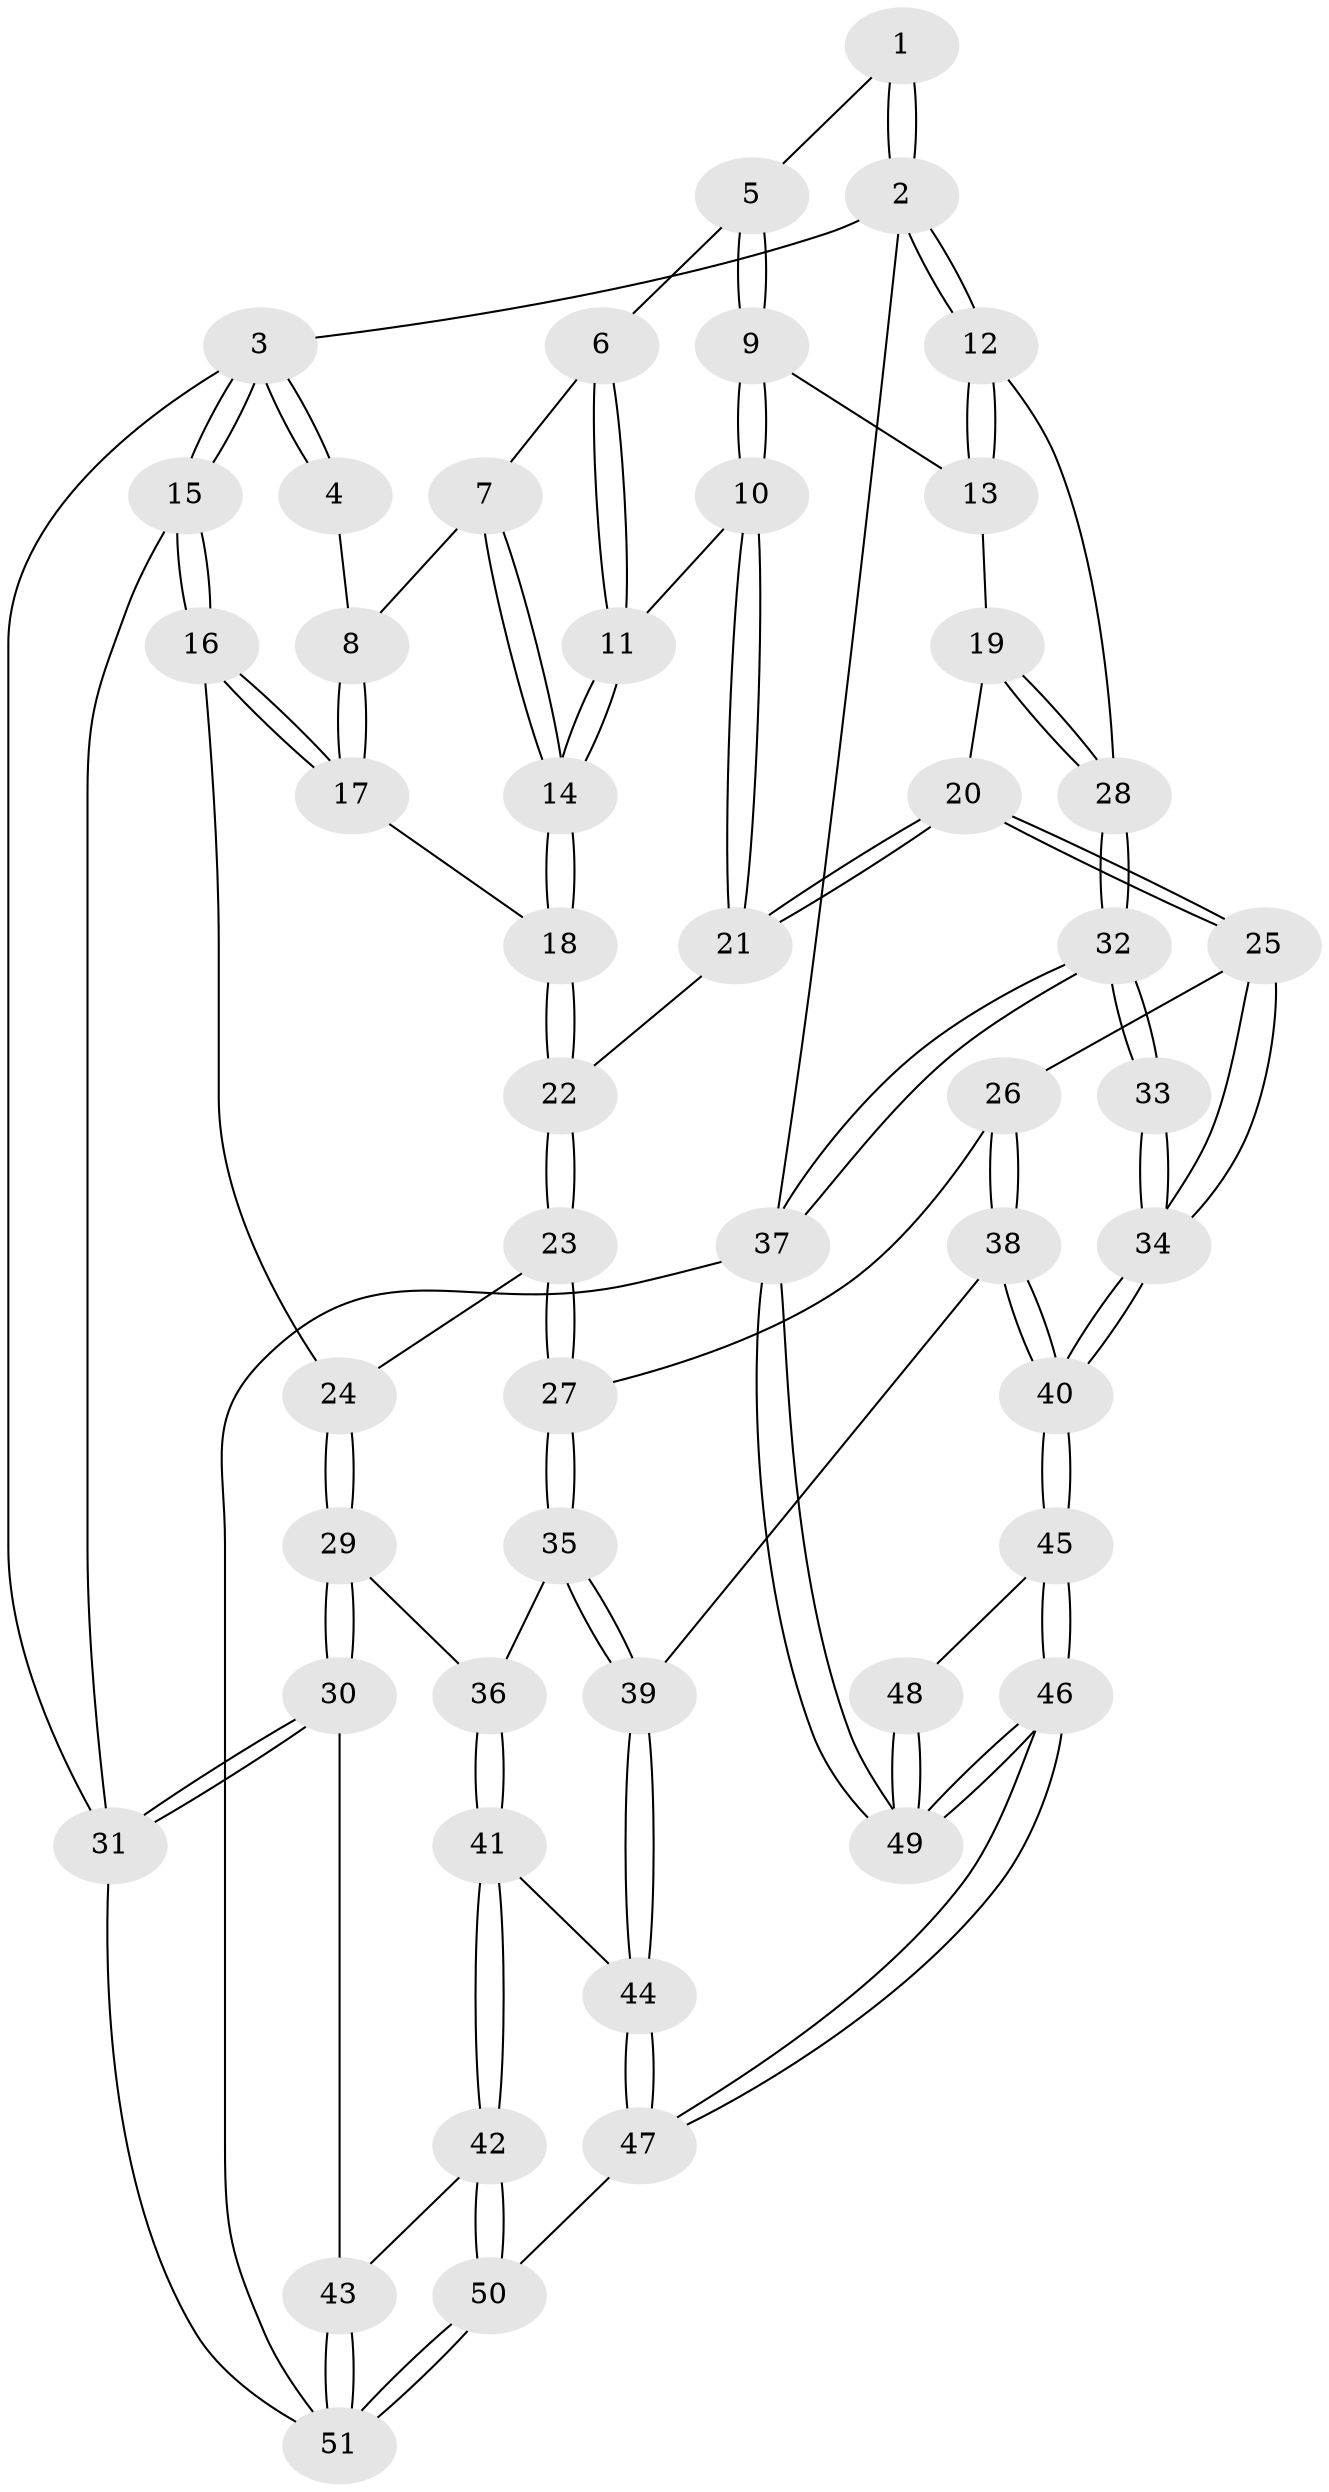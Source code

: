 // coarse degree distribution, {3: 0.14285714285714285, 8: 0.02857142857142857, 6: 0.11428571428571428, 4: 0.45714285714285713, 5: 0.2571428571428571}
// Generated by graph-tools (version 1.1) at 2025/24/03/03/25 07:24:38]
// undirected, 51 vertices, 124 edges
graph export_dot {
graph [start="1"]
  node [color=gray90,style=filled];
  1 [pos="+0.6295754902583839+0"];
  2 [pos="+1+0"];
  3 [pos="+0+0"];
  4 [pos="+0.22489397469262284+0"];
  5 [pos="+0.6295504272509264+0"];
  6 [pos="+0.5173983482388976+0"];
  7 [pos="+0.35444662270856464+0.08802151475456022"];
  8 [pos="+0.21961549471464584+0.01973971692009516"];
  9 [pos="+0.6424537902524932+0"];
  10 [pos="+0.5702650055283373+0.14470806667851344"];
  11 [pos="+0.4289516421962663+0.16608502221004814"];
  12 [pos="+1+0"];
  13 [pos="+0.780349088131052+0.10660300394302262"];
  14 [pos="+0.4182534132859056+0.17109792548861213"];
  15 [pos="+0+0.2489154406165111"];
  16 [pos="+0.05524957419103989+0.2555771288469055"];
  17 [pos="+0.1581650079643245+0.11721457343291683"];
  18 [pos="+0.4056396766170939+0.2098409350376882"];
  19 [pos="+0.8213965770855091+0.27487397973407035"];
  20 [pos="+0.7271115675161719+0.322839893665725"];
  21 [pos="+0.6459283388936494+0.2569883456202308"];
  22 [pos="+0.3915938248893816+0.27677324819972876"];
  23 [pos="+0.3408940267842782+0.36796548373057275"];
  24 [pos="+0.07128785482565594+0.26838144035869205"];
  25 [pos="+0.6622013129193255+0.44171626071899345"];
  26 [pos="+0.6007094111796967+0.4539381216365561"];
  27 [pos="+0.37782622497438917+0.4380725810651983"];
  28 [pos="+1+0.29702236220276174"];
  29 [pos="+0.1324175703954094+0.6011696633712817"];
  30 [pos="+0+0.7646257832499038"];
  31 [pos="+0+0.7687938673738579"];
  32 [pos="+1+0.6307211899440107"];
  33 [pos="+0.928279417751116+0.6538512728012702"];
  34 [pos="+0.7337418545769322+0.5856858258412976"];
  35 [pos="+0.3713637253827049+0.45684395693887503"];
  36 [pos="+0.22453174844412407+0.6103013687244427"];
  37 [pos="+1+1"];
  38 [pos="+0.5097108896365644+0.6884848992691109"];
  39 [pos="+0.45772711265926824+0.6987859144562593"];
  40 [pos="+0.6449820243557502+0.72516077321382"];
  41 [pos="+0.2941310861481755+0.7608154065338609"];
  42 [pos="+0.2917861791291218+0.7650621127909857"];
  43 [pos="+0.20017813786011018+0.8891412868841245"];
  44 [pos="+0.42658485922357087+0.7389792293173618"];
  45 [pos="+0.6804783322627995+0.8956104928485755"];
  46 [pos="+0.6550312898645496+1"];
  47 [pos="+0.60740311138485+1"];
  48 [pos="+0.9172326714459821+0.6688322789360337"];
  49 [pos="+0.7614568005196665+1"];
  50 [pos="+0.5924571521911483+1"];
  51 [pos="+0.31317781389685506+1"];
  1 -- 2;
  1 -- 2;
  1 -- 5;
  2 -- 3;
  2 -- 12;
  2 -- 12;
  2 -- 37;
  3 -- 4;
  3 -- 4;
  3 -- 15;
  3 -- 15;
  3 -- 31;
  4 -- 8;
  5 -- 6;
  5 -- 9;
  5 -- 9;
  6 -- 7;
  6 -- 11;
  6 -- 11;
  7 -- 8;
  7 -- 14;
  7 -- 14;
  8 -- 17;
  8 -- 17;
  9 -- 10;
  9 -- 10;
  9 -- 13;
  10 -- 11;
  10 -- 21;
  10 -- 21;
  11 -- 14;
  11 -- 14;
  12 -- 13;
  12 -- 13;
  12 -- 28;
  13 -- 19;
  14 -- 18;
  14 -- 18;
  15 -- 16;
  15 -- 16;
  15 -- 31;
  16 -- 17;
  16 -- 17;
  16 -- 24;
  17 -- 18;
  18 -- 22;
  18 -- 22;
  19 -- 20;
  19 -- 28;
  19 -- 28;
  20 -- 21;
  20 -- 21;
  20 -- 25;
  20 -- 25;
  21 -- 22;
  22 -- 23;
  22 -- 23;
  23 -- 24;
  23 -- 27;
  23 -- 27;
  24 -- 29;
  24 -- 29;
  25 -- 26;
  25 -- 34;
  25 -- 34;
  26 -- 27;
  26 -- 38;
  26 -- 38;
  27 -- 35;
  27 -- 35;
  28 -- 32;
  28 -- 32;
  29 -- 30;
  29 -- 30;
  29 -- 36;
  30 -- 31;
  30 -- 31;
  30 -- 43;
  31 -- 51;
  32 -- 33;
  32 -- 33;
  32 -- 37;
  32 -- 37;
  33 -- 34;
  33 -- 34;
  34 -- 40;
  34 -- 40;
  35 -- 36;
  35 -- 39;
  35 -- 39;
  36 -- 41;
  36 -- 41;
  37 -- 49;
  37 -- 49;
  37 -- 51;
  38 -- 39;
  38 -- 40;
  38 -- 40;
  39 -- 44;
  39 -- 44;
  40 -- 45;
  40 -- 45;
  41 -- 42;
  41 -- 42;
  41 -- 44;
  42 -- 43;
  42 -- 50;
  42 -- 50;
  43 -- 51;
  43 -- 51;
  44 -- 47;
  44 -- 47;
  45 -- 46;
  45 -- 46;
  45 -- 48;
  46 -- 47;
  46 -- 47;
  46 -- 49;
  46 -- 49;
  47 -- 50;
  48 -- 49;
  48 -- 49;
  50 -- 51;
  50 -- 51;
}
